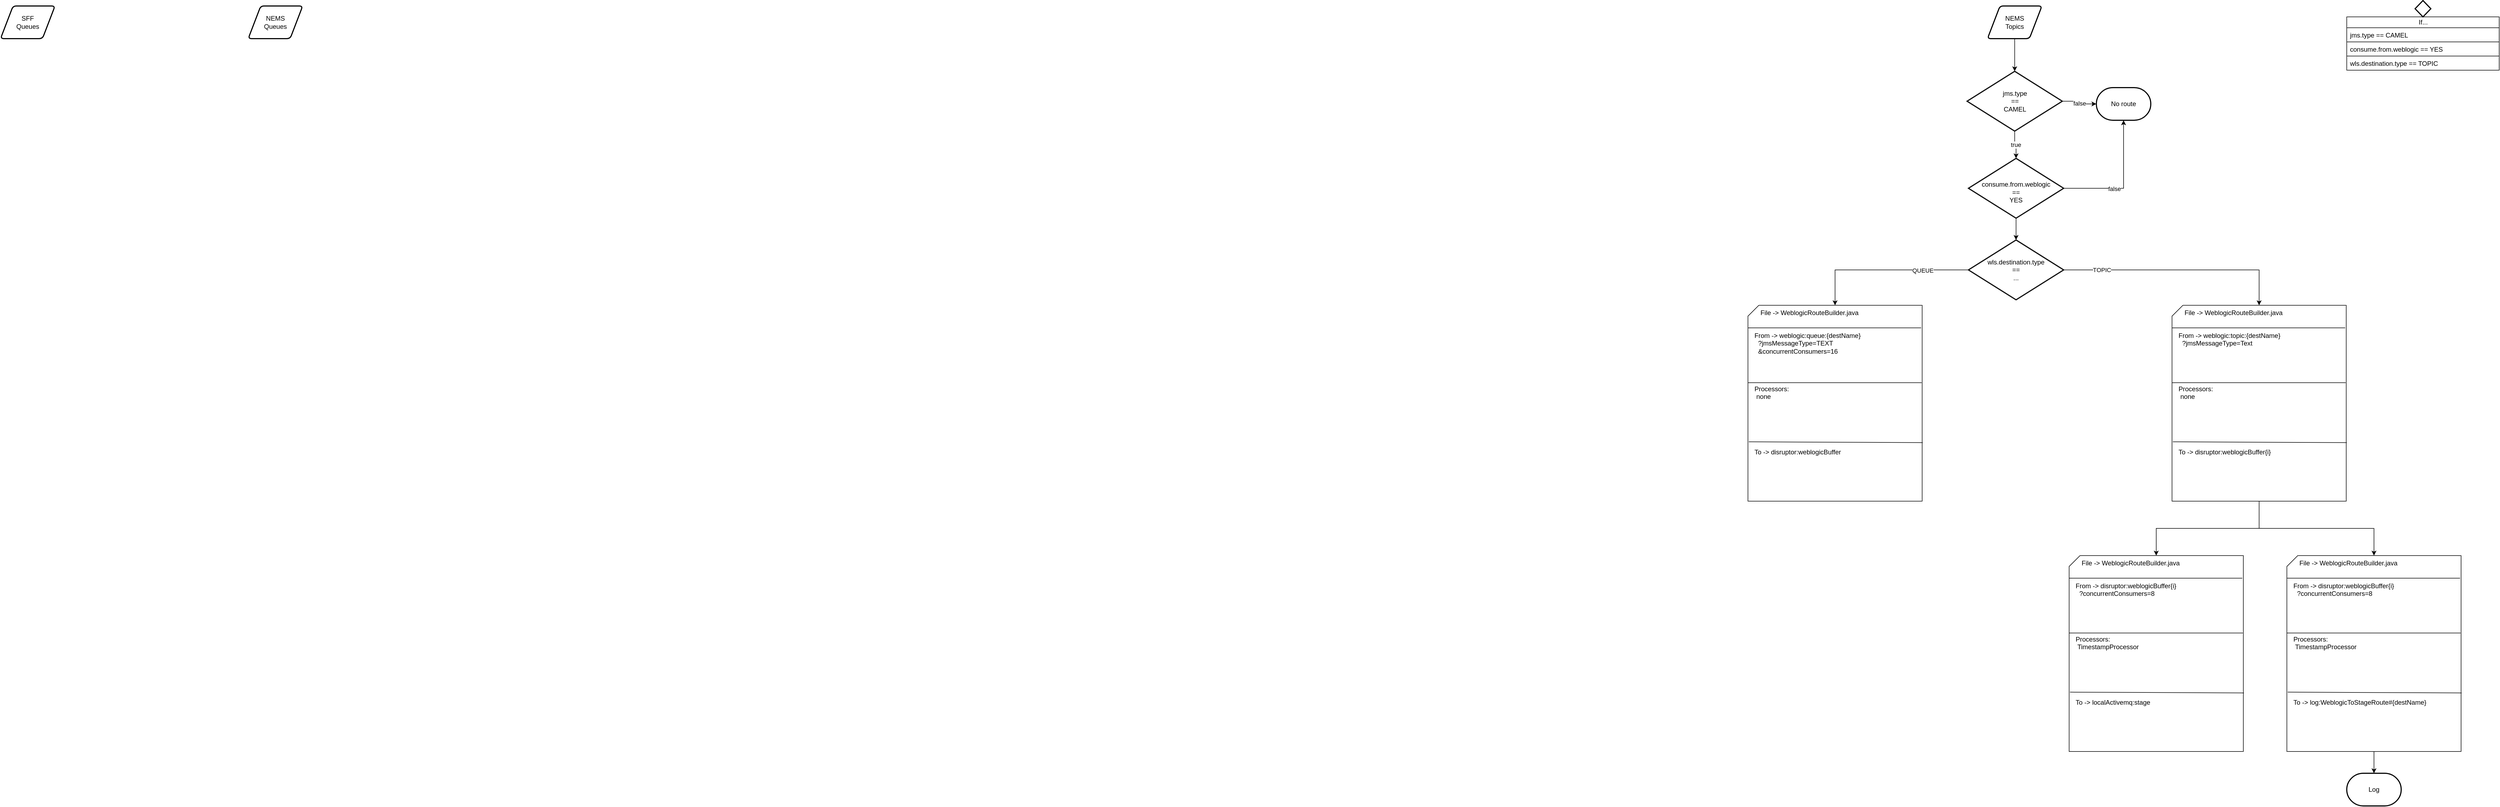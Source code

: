 <mxfile version="21.2.2" type="github">
  <diagram id="C5RBs43oDa-KdzZeNtuy" name="Page-1">
    <mxGraphModel dx="1137" dy="733" grid="1" gridSize="10" guides="1" tooltips="1" connect="1" arrows="1" fold="1" page="1" pageScale="1" pageWidth="4681" pageHeight="3300" math="0" shadow="0">
      <root>
        <mxCell id="WIyWlLk6GJQsqaUBKTNV-0" />
        <mxCell id="WIyWlLk6GJQsqaUBKTNV-1" parent="WIyWlLk6GJQsqaUBKTNV-0" />
        <mxCell id="1s6K8p0i9m4qC-OMNX9N-31" value="" style="group" vertex="1" connectable="0" parent="WIyWlLk6GJQsqaUBKTNV-1">
          <mxGeometry x="4390" y="10" width="280" height="134" as="geometry" />
        </mxCell>
        <mxCell id="1s6K8p0i9m4qC-OMNX9N-26" value="If..." style="swimlane;fontStyle=0;childLayout=stackLayout;horizontal=1;startSize=20;fillColor=default;horizontalStack=0;resizeParent=1;resizeParentMax=0;resizeLast=0;collapsible=1;marginBottom=0;html=1;" vertex="1" parent="1s6K8p0i9m4qC-OMNX9N-31">
          <mxGeometry y="30" width="280" height="98" as="geometry" />
        </mxCell>
        <mxCell id="1s6K8p0i9m4qC-OMNX9N-27" value="jms.type == CAMEL" style="text;strokeColor=default;fillColor=default;align=left;verticalAlign=top;spacingLeft=4;spacingRight=4;overflow=hidden;rotatable=0;points=[[0,0.5],[1,0.5]];portConstraint=eastwest;whiteSpace=wrap;html=1;" vertex="1" parent="1s6K8p0i9m4qC-OMNX9N-26">
          <mxGeometry y="20" width="280" height="26" as="geometry" />
        </mxCell>
        <mxCell id="1s6K8p0i9m4qC-OMNX9N-28" value="consume.from.weblogic == YES" style="text;strokeColor=default;fillColor=default;align=left;verticalAlign=top;spacingLeft=4;spacingRight=4;overflow=hidden;rotatable=0;points=[[0,0.5],[1,0.5]];portConstraint=eastwest;whiteSpace=wrap;html=1;" vertex="1" parent="1s6K8p0i9m4qC-OMNX9N-26">
          <mxGeometry y="46" width="280" height="26" as="geometry" />
        </mxCell>
        <mxCell id="1s6K8p0i9m4qC-OMNX9N-29" value="wls.destination.type == TOPIC" style="text;strokeColor=default;fillColor=default;align=left;verticalAlign=top;spacingLeft=4;spacingRight=4;overflow=hidden;rotatable=0;points=[[0,0.5],[1,0.5]];portConstraint=eastwest;whiteSpace=wrap;html=1;" vertex="1" parent="1s6K8p0i9m4qC-OMNX9N-26">
          <mxGeometry y="72" width="280" height="26" as="geometry" />
        </mxCell>
        <mxCell id="1s6K8p0i9m4qC-OMNX9N-30" value="" style="strokeWidth=2;html=1;shape=mxgraph.flowchart.decision;whiteSpace=wrap;" vertex="1" parent="1s6K8p0i9m4qC-OMNX9N-31">
          <mxGeometry x="125.52" width="28.96" height="30" as="geometry" />
        </mxCell>
        <mxCell id="1s6K8p0i9m4qC-OMNX9N-104" style="edgeStyle=orthogonalEdgeStyle;rounded=0;orthogonalLoop=1;jettySize=auto;html=1;" edge="1" parent="WIyWlLk6GJQsqaUBKTNV-1" source="1s6K8p0i9m4qC-OMNX9N-32" target="1s6K8p0i9m4qC-OMNX9N-103">
          <mxGeometry relative="1" as="geometry" />
        </mxCell>
        <mxCell id="1s6K8p0i9m4qC-OMNX9N-32" value="NEMS&lt;br&gt;Topics" style="shape=parallelogram;html=1;strokeWidth=2;perimeter=parallelogramPerimeter;whiteSpace=wrap;rounded=1;arcSize=12;size=0.23;" vertex="1" parent="WIyWlLk6GJQsqaUBKTNV-1">
          <mxGeometry x="3730" y="20" width="100" height="60" as="geometry" />
        </mxCell>
        <mxCell id="1s6K8p0i9m4qC-OMNX9N-33" value="NEMS&lt;br&gt;Queues" style="shape=parallelogram;html=1;strokeWidth=2;perimeter=parallelogramPerimeter;whiteSpace=wrap;rounded=1;arcSize=12;size=0.23;" vertex="1" parent="WIyWlLk6GJQsqaUBKTNV-1">
          <mxGeometry x="535" y="20" width="100" height="60" as="geometry" />
        </mxCell>
        <mxCell id="1s6K8p0i9m4qC-OMNX9N-34" value="SFF&lt;br&gt;Queues" style="shape=parallelogram;html=1;strokeWidth=2;perimeter=parallelogramPerimeter;whiteSpace=wrap;rounded=1;arcSize=12;size=0.23;" vertex="1" parent="WIyWlLk6GJQsqaUBKTNV-1">
          <mxGeometry x="80" y="20" width="100" height="60" as="geometry" />
        </mxCell>
        <mxCell id="1s6K8p0i9m4qC-OMNX9N-62" value="" style="group" vertex="1" connectable="0" parent="WIyWlLk6GJQsqaUBKTNV-1">
          <mxGeometry x="4069" y="570" width="320" height="360" as="geometry" />
        </mxCell>
        <mxCell id="1s6K8p0i9m4qC-OMNX9N-54" value="" style="verticalLabelPosition=bottom;verticalAlign=top;html=1;shape=card;whiteSpace=wrap;size=20;arcSize=12;" vertex="1" parent="1s6K8p0i9m4qC-OMNX9N-62">
          <mxGeometry width="320" height="360" as="geometry" />
        </mxCell>
        <mxCell id="1s6K8p0i9m4qC-OMNX9N-55" value="From -&amp;gt; weblogic:topic:{destName}&lt;br&gt;&lt;span style=&quot;white-space: pre;&quot;&gt;	&lt;span style=&quot;white-space: pre;&quot;&gt;	&lt;/span&gt;&lt;/span&gt;?jmsMessageType=Text" style="text;html=1;align=left;verticalAlign=top;resizable=0;points=[];autosize=1;strokeColor=none;fillColor=none;labelBackgroundColor=none;" vertex="1" parent="1s6K8p0i9m4qC-OMNX9N-62">
          <mxGeometry x="10" y="41.538" width="210" height="40" as="geometry" />
        </mxCell>
        <mxCell id="1s6K8p0i9m4qC-OMNX9N-58" value="" style="endArrow=none;html=1;rounded=0;exitX=0;exitY=0.395;exitDx=0;exitDy=0;exitPerimeter=0;entryX=0.997;entryY=0.395;entryDx=0;entryDy=0;entryPerimeter=0;" edge="1" parent="1s6K8p0i9m4qC-OMNX9N-62" source="1s6K8p0i9m4qC-OMNX9N-54" target="1s6K8p0i9m4qC-OMNX9N-54">
          <mxGeometry width="50" height="50" relative="1" as="geometry">
            <mxPoint x="20" y="74.851" as="sourcePoint" />
            <mxPoint x="70" y="-14.257" as="targetPoint" />
          </mxGeometry>
        </mxCell>
        <mxCell id="1s6K8p0i9m4qC-OMNX9N-59" value="File -&amp;gt; WeblogicRouteBuilder.java" style="text;html=1;align=left;verticalAlign=top;resizable=0;points=[];autosize=1;strokeColor=none;fillColor=none;labelBackgroundColor=none;" vertex="1" parent="1s6K8p0i9m4qC-OMNX9N-62">
          <mxGeometry x="21" y="0.002" width="200" height="30" as="geometry" />
        </mxCell>
        <mxCell id="1s6K8p0i9m4qC-OMNX9N-60" value="" style="endArrow=none;html=1;rounded=0;exitX=0.005;exitY=0.697;exitDx=0;exitDy=0;exitPerimeter=0;entryX=1.003;entryY=0.701;entryDx=0;entryDy=0;entryPerimeter=0;" edge="1" parent="1s6K8p0i9m4qC-OMNX9N-62" source="1s6K8p0i9m4qC-OMNX9N-54" target="1s6K8p0i9m4qC-OMNX9N-54">
          <mxGeometry width="50" height="50" relative="1" as="geometry">
            <mxPoint x="2" y="235.248" as="sourcePoint" />
            <mxPoint x="320" y="235.248" as="targetPoint" />
          </mxGeometry>
        </mxCell>
        <mxCell id="1s6K8p0i9m4qC-OMNX9N-61" value="To -&amp;gt; disruptor:weblogicBuffer{i}" style="text;html=1;align=left;verticalAlign=top;resizable=0;points=[];autosize=1;strokeColor=none;fillColor=none;labelBackgroundColor=none;" vertex="1" parent="1s6K8p0i9m4qC-OMNX9N-62">
          <mxGeometry x="10" y="255.792" width="190" height="30" as="geometry" />
        </mxCell>
        <mxCell id="1s6K8p0i9m4qC-OMNX9N-78" value="" style="endArrow=none;html=1;rounded=0;exitX=0;exitY=0.451;exitDx=0;exitDy=0;exitPerimeter=0;entryX=0.995;entryY=0.451;entryDx=0;entryDy=0;entryPerimeter=0;" edge="1" parent="1s6K8p0i9m4qC-OMNX9N-62">
          <mxGeometry width="50" height="50" relative="1" as="geometry">
            <mxPoint y="41.538" as="sourcePoint" />
            <mxPoint x="318" y="41.538" as="targetPoint" />
          </mxGeometry>
        </mxCell>
        <mxCell id="1s6K8p0i9m4qC-OMNX9N-79" value="Processors:&lt;br&gt;&lt;span style=&quot;white-space: pre;&quot;&gt;	&lt;/span&gt;none" style="text;html=1;align=left;verticalAlign=top;resizable=0;points=[];autosize=1;strokeColor=none;fillColor=none;labelBackgroundColor=none;" vertex="1" parent="1s6K8p0i9m4qC-OMNX9N-62">
          <mxGeometry x="10" y="139.998" width="90" height="40" as="geometry" />
        </mxCell>
        <mxCell id="1s6K8p0i9m4qC-OMNX9N-80" value="" style="group" vertex="1" connectable="0" parent="WIyWlLk6GJQsqaUBKTNV-1">
          <mxGeometry x="4280" y="1030" width="320" height="360" as="geometry" />
        </mxCell>
        <mxCell id="1s6K8p0i9m4qC-OMNX9N-81" value="" style="verticalLabelPosition=bottom;verticalAlign=top;html=1;shape=card;whiteSpace=wrap;size=20;arcSize=12;" vertex="1" parent="1s6K8p0i9m4qC-OMNX9N-80">
          <mxGeometry width="320" height="360" as="geometry" />
        </mxCell>
        <mxCell id="1s6K8p0i9m4qC-OMNX9N-82" value="From -&amp;gt; disruptor:weblogicBuffer{i}&lt;br&gt;&lt;span style=&quot;white-space: pre;&quot;&gt;	&lt;/span&gt;&lt;span style=&quot;white-space: pre;&quot;&gt;	&lt;/span&gt;?concurrentConsumers=8" style="text;html=1;align=left;verticalAlign=top;resizable=0;points=[];autosize=1;strokeColor=none;fillColor=none;labelBackgroundColor=none;" vertex="1" parent="1s6K8p0i9m4qC-OMNX9N-80">
          <mxGeometry x="10" y="41.538" width="220" height="40" as="geometry" />
        </mxCell>
        <mxCell id="1s6K8p0i9m4qC-OMNX9N-83" value="" style="endArrow=none;html=1;rounded=0;exitX=0;exitY=0.395;exitDx=0;exitDy=0;exitPerimeter=0;entryX=0.997;entryY=0.395;entryDx=0;entryDy=0;entryPerimeter=0;" edge="1" parent="1s6K8p0i9m4qC-OMNX9N-80" source="1s6K8p0i9m4qC-OMNX9N-81" target="1s6K8p0i9m4qC-OMNX9N-81">
          <mxGeometry width="50" height="50" relative="1" as="geometry">
            <mxPoint x="20" y="74.851" as="sourcePoint" />
            <mxPoint x="70" y="-14.257" as="targetPoint" />
          </mxGeometry>
        </mxCell>
        <mxCell id="1s6K8p0i9m4qC-OMNX9N-84" value="File -&amp;gt; WeblogicRouteBuilder.java" style="text;html=1;align=left;verticalAlign=top;resizable=0;points=[];autosize=1;strokeColor=none;fillColor=none;labelBackgroundColor=none;" vertex="1" parent="1s6K8p0i9m4qC-OMNX9N-80">
          <mxGeometry x="21" y="0.002" width="200" height="30" as="geometry" />
        </mxCell>
        <mxCell id="1s6K8p0i9m4qC-OMNX9N-85" value="" style="endArrow=none;html=1;rounded=0;exitX=0.005;exitY=0.697;exitDx=0;exitDy=0;exitPerimeter=0;entryX=1.003;entryY=0.701;entryDx=0;entryDy=0;entryPerimeter=0;" edge="1" parent="1s6K8p0i9m4qC-OMNX9N-80" source="1s6K8p0i9m4qC-OMNX9N-81" target="1s6K8p0i9m4qC-OMNX9N-81">
          <mxGeometry width="50" height="50" relative="1" as="geometry">
            <mxPoint x="2" y="235.248" as="sourcePoint" />
            <mxPoint x="320" y="235.248" as="targetPoint" />
          </mxGeometry>
        </mxCell>
        <mxCell id="1s6K8p0i9m4qC-OMNX9N-86" value="To -&amp;gt; log:WeblogicToStageRoute#{destName}" style="text;html=1;align=left;verticalAlign=top;resizable=0;points=[];autosize=1;strokeColor=none;fillColor=none;labelBackgroundColor=none;" vertex="1" parent="1s6K8p0i9m4qC-OMNX9N-80">
          <mxGeometry x="10" y="255.792" width="270" height="30" as="geometry" />
        </mxCell>
        <mxCell id="1s6K8p0i9m4qC-OMNX9N-87" value="" style="endArrow=none;html=1;rounded=0;exitX=0;exitY=0.451;exitDx=0;exitDy=0;exitPerimeter=0;entryX=0.995;entryY=0.451;entryDx=0;entryDy=0;entryPerimeter=0;" edge="1" parent="1s6K8p0i9m4qC-OMNX9N-80">
          <mxGeometry width="50" height="50" relative="1" as="geometry">
            <mxPoint y="41.538" as="sourcePoint" />
            <mxPoint x="318" y="41.538" as="targetPoint" />
          </mxGeometry>
        </mxCell>
        <mxCell id="1s6K8p0i9m4qC-OMNX9N-88" value="Processors:&lt;br&gt;&lt;span style=&quot;white-space: pre;&quot;&gt;	&lt;/span&gt;TimestampProcessor" style="text;html=1;align=left;verticalAlign=top;resizable=0;points=[];autosize=1;strokeColor=none;fillColor=none;labelBackgroundColor=none;" vertex="1" parent="1s6K8p0i9m4qC-OMNX9N-80">
          <mxGeometry x="10" y="139.998" width="160" height="40" as="geometry" />
        </mxCell>
        <mxCell id="1s6K8p0i9m4qC-OMNX9N-89" style="edgeStyle=orthogonalEdgeStyle;rounded=0;orthogonalLoop=1;jettySize=auto;html=1;exitX=0.5;exitY=1;exitDx=0;exitDy=0;exitPerimeter=0;" edge="1" parent="WIyWlLk6GJQsqaUBKTNV-1" source="1s6K8p0i9m4qC-OMNX9N-54" target="1s6K8p0i9m4qC-OMNX9N-81">
          <mxGeometry relative="1" as="geometry" />
        </mxCell>
        <mxCell id="1s6K8p0i9m4qC-OMNX9N-90" value="Log" style="strokeWidth=2;html=1;shape=mxgraph.flowchart.terminator;whiteSpace=wrap;" vertex="1" parent="WIyWlLk6GJQsqaUBKTNV-1">
          <mxGeometry x="4390" y="1430" width="100" height="60" as="geometry" />
        </mxCell>
        <mxCell id="1s6K8p0i9m4qC-OMNX9N-91" style="edgeStyle=orthogonalEdgeStyle;rounded=0;orthogonalLoop=1;jettySize=auto;html=1;" edge="1" parent="WIyWlLk6GJQsqaUBKTNV-1" source="1s6K8p0i9m4qC-OMNX9N-81" target="1s6K8p0i9m4qC-OMNX9N-90">
          <mxGeometry relative="1" as="geometry" />
        </mxCell>
        <mxCell id="1s6K8p0i9m4qC-OMNX9N-93" value="" style="group" vertex="1" connectable="0" parent="WIyWlLk6GJQsqaUBKTNV-1">
          <mxGeometry x="3880" y="1030" width="320" height="360" as="geometry" />
        </mxCell>
        <mxCell id="1s6K8p0i9m4qC-OMNX9N-94" value="" style="verticalLabelPosition=bottom;verticalAlign=top;html=1;shape=card;whiteSpace=wrap;size=20;arcSize=12;" vertex="1" parent="1s6K8p0i9m4qC-OMNX9N-93">
          <mxGeometry width="320" height="360" as="geometry" />
        </mxCell>
        <mxCell id="1s6K8p0i9m4qC-OMNX9N-95" value="From -&amp;gt; disruptor:weblogicBuffer{i}&lt;br&gt;&lt;span style=&quot;white-space: pre;&quot;&gt;	&lt;/span&gt;&lt;span style=&quot;white-space: pre;&quot;&gt;	&lt;/span&gt;?concurrentConsumers=8" style="text;html=1;align=left;verticalAlign=top;resizable=0;points=[];autosize=1;strokeColor=none;fillColor=none;labelBackgroundColor=none;" vertex="1" parent="1s6K8p0i9m4qC-OMNX9N-93">
          <mxGeometry x="10" y="41.538" width="220" height="40" as="geometry" />
        </mxCell>
        <mxCell id="1s6K8p0i9m4qC-OMNX9N-96" value="" style="endArrow=none;html=1;rounded=0;exitX=0;exitY=0.395;exitDx=0;exitDy=0;exitPerimeter=0;entryX=0.997;entryY=0.395;entryDx=0;entryDy=0;entryPerimeter=0;" edge="1" parent="1s6K8p0i9m4qC-OMNX9N-93" source="1s6K8p0i9m4qC-OMNX9N-94" target="1s6K8p0i9m4qC-OMNX9N-94">
          <mxGeometry width="50" height="50" relative="1" as="geometry">
            <mxPoint x="20" y="74.851" as="sourcePoint" />
            <mxPoint x="70" y="-14.257" as="targetPoint" />
          </mxGeometry>
        </mxCell>
        <mxCell id="1s6K8p0i9m4qC-OMNX9N-97" value="File -&amp;gt; WeblogicRouteBuilder.java" style="text;html=1;align=left;verticalAlign=top;resizable=0;points=[];autosize=1;strokeColor=none;fillColor=none;labelBackgroundColor=none;" vertex="1" parent="1s6K8p0i9m4qC-OMNX9N-93">
          <mxGeometry x="21" y="0.002" width="200" height="30" as="geometry" />
        </mxCell>
        <mxCell id="1s6K8p0i9m4qC-OMNX9N-98" value="" style="endArrow=none;html=1;rounded=0;exitX=0.005;exitY=0.697;exitDx=0;exitDy=0;exitPerimeter=0;entryX=1.003;entryY=0.701;entryDx=0;entryDy=0;entryPerimeter=0;" edge="1" parent="1s6K8p0i9m4qC-OMNX9N-93" source="1s6K8p0i9m4qC-OMNX9N-94" target="1s6K8p0i9m4qC-OMNX9N-94">
          <mxGeometry width="50" height="50" relative="1" as="geometry">
            <mxPoint x="2" y="235.248" as="sourcePoint" />
            <mxPoint x="320" y="235.248" as="targetPoint" />
          </mxGeometry>
        </mxCell>
        <mxCell id="1s6K8p0i9m4qC-OMNX9N-99" value="To -&amp;gt; localActivemq:stage" style="text;html=1;align=left;verticalAlign=top;resizable=0;points=[];autosize=1;strokeColor=none;fillColor=none;labelBackgroundColor=none;" vertex="1" parent="1s6K8p0i9m4qC-OMNX9N-93">
          <mxGeometry x="10" y="255.792" width="160" height="30" as="geometry" />
        </mxCell>
        <mxCell id="1s6K8p0i9m4qC-OMNX9N-100" value="" style="endArrow=none;html=1;rounded=0;exitX=0;exitY=0.451;exitDx=0;exitDy=0;exitPerimeter=0;entryX=0.995;entryY=0.451;entryDx=0;entryDy=0;entryPerimeter=0;" edge="1" parent="1s6K8p0i9m4qC-OMNX9N-93">
          <mxGeometry width="50" height="50" relative="1" as="geometry">
            <mxPoint y="41.538" as="sourcePoint" />
            <mxPoint x="318" y="41.538" as="targetPoint" />
          </mxGeometry>
        </mxCell>
        <mxCell id="1s6K8p0i9m4qC-OMNX9N-101" value="Processors:&lt;br&gt;&lt;span style=&quot;white-space: pre;&quot;&gt;	&lt;/span&gt;TimestampProcessor" style="text;html=1;align=left;verticalAlign=top;resizable=0;points=[];autosize=1;strokeColor=none;fillColor=none;labelBackgroundColor=none;" vertex="1" parent="1s6K8p0i9m4qC-OMNX9N-93">
          <mxGeometry x="10" y="139.998" width="160" height="40" as="geometry" />
        </mxCell>
        <mxCell id="1s6K8p0i9m4qC-OMNX9N-102" style="edgeStyle=orthogonalEdgeStyle;rounded=0;orthogonalLoop=1;jettySize=auto;html=1;exitX=0.5;exitY=1;exitDx=0;exitDy=0;exitPerimeter=0;" edge="1" parent="WIyWlLk6GJQsqaUBKTNV-1" source="1s6K8p0i9m4qC-OMNX9N-54" target="1s6K8p0i9m4qC-OMNX9N-94">
          <mxGeometry relative="1" as="geometry" />
        </mxCell>
        <mxCell id="1s6K8p0i9m4qC-OMNX9N-106" value="true" style="edgeStyle=orthogonalEdgeStyle;rounded=0;orthogonalLoop=1;jettySize=auto;html=1;" edge="1" parent="WIyWlLk6GJQsqaUBKTNV-1" source="1s6K8p0i9m4qC-OMNX9N-103" target="1s6K8p0i9m4qC-OMNX9N-105">
          <mxGeometry relative="1" as="geometry" />
        </mxCell>
        <mxCell id="1s6K8p0i9m4qC-OMNX9N-109" style="edgeStyle=orthogonalEdgeStyle;rounded=0;orthogonalLoop=1;jettySize=auto;html=1;" edge="1" parent="WIyWlLk6GJQsqaUBKTNV-1" source="1s6K8p0i9m4qC-OMNX9N-103" target="1s6K8p0i9m4qC-OMNX9N-108">
          <mxGeometry relative="1" as="geometry" />
        </mxCell>
        <mxCell id="1s6K8p0i9m4qC-OMNX9N-110" value="false" style="edgeLabel;html=1;align=center;verticalAlign=middle;resizable=0;points=[];" vertex="1" connectable="0" parent="1s6K8p0i9m4qC-OMNX9N-109">
          <mxGeometry x="0.034" relative="1" as="geometry">
            <mxPoint as="offset" />
          </mxGeometry>
        </mxCell>
        <mxCell id="1s6K8p0i9m4qC-OMNX9N-103" value="jms.type&lt;br&gt;==&lt;br&gt;CAMEL" style="strokeWidth=2;html=1;shape=mxgraph.flowchart.decision;whiteSpace=wrap;" vertex="1" parent="WIyWlLk6GJQsqaUBKTNV-1">
          <mxGeometry x="3692.5" y="140" width="175" height="110" as="geometry" />
        </mxCell>
        <mxCell id="1s6K8p0i9m4qC-OMNX9N-111" style="edgeStyle=orthogonalEdgeStyle;rounded=0;orthogonalLoop=1;jettySize=auto;html=1;" edge="1" parent="WIyWlLk6GJQsqaUBKTNV-1" source="1s6K8p0i9m4qC-OMNX9N-105" target="1s6K8p0i9m4qC-OMNX9N-108">
          <mxGeometry relative="1" as="geometry" />
        </mxCell>
        <mxCell id="1s6K8p0i9m4qC-OMNX9N-112" value="false" style="edgeLabel;html=1;align=center;verticalAlign=middle;resizable=0;points=[];" vertex="1" connectable="0" parent="1s6K8p0i9m4qC-OMNX9N-111">
          <mxGeometry x="-0.208" y="-1" relative="1" as="geometry">
            <mxPoint as="offset" />
          </mxGeometry>
        </mxCell>
        <mxCell id="1s6K8p0i9m4qC-OMNX9N-114" style="edgeStyle=orthogonalEdgeStyle;rounded=0;orthogonalLoop=1;jettySize=auto;html=1;" edge="1" parent="WIyWlLk6GJQsqaUBKTNV-1" source="1s6K8p0i9m4qC-OMNX9N-105" target="1s6K8p0i9m4qC-OMNX9N-113">
          <mxGeometry relative="1" as="geometry" />
        </mxCell>
        <mxCell id="1s6K8p0i9m4qC-OMNX9N-105" value="&lt;br&gt;consume.from.weblogic&lt;br&gt;==&lt;br&gt;YES" style="strokeWidth=2;html=1;shape=mxgraph.flowchart.decision;whiteSpace=wrap;verticalAlign=middle;" vertex="1" parent="WIyWlLk6GJQsqaUBKTNV-1">
          <mxGeometry x="3695" y="300" width="175" height="110" as="geometry" />
        </mxCell>
        <mxCell id="1s6K8p0i9m4qC-OMNX9N-108" value="No route" style="strokeWidth=2;html=1;shape=mxgraph.flowchart.terminator;whiteSpace=wrap;" vertex="1" parent="WIyWlLk6GJQsqaUBKTNV-1">
          <mxGeometry x="3930" y="170" width="100" height="60" as="geometry" />
        </mxCell>
        <mxCell id="1s6K8p0i9m4qC-OMNX9N-115" style="edgeStyle=orthogonalEdgeStyle;rounded=0;orthogonalLoop=1;jettySize=auto;html=1;" edge="1" parent="WIyWlLk6GJQsqaUBKTNV-1" source="1s6K8p0i9m4qC-OMNX9N-113" target="1s6K8p0i9m4qC-OMNX9N-54">
          <mxGeometry relative="1" as="geometry" />
        </mxCell>
        <mxCell id="1s6K8p0i9m4qC-OMNX9N-116" value="TOPIC" style="edgeLabel;html=1;align=center;verticalAlign=middle;resizable=0;points=[];" vertex="1" connectable="0" parent="1s6K8p0i9m4qC-OMNX9N-115">
          <mxGeometry x="-0.671" relative="1" as="geometry">
            <mxPoint as="offset" />
          </mxGeometry>
        </mxCell>
        <mxCell id="1s6K8p0i9m4qC-OMNX9N-126" style="edgeStyle=orthogonalEdgeStyle;rounded=0;orthogonalLoop=1;jettySize=auto;html=1;" edge="1" parent="WIyWlLk6GJQsqaUBKTNV-1" source="1s6K8p0i9m4qC-OMNX9N-113" target="1s6K8p0i9m4qC-OMNX9N-118">
          <mxGeometry relative="1" as="geometry" />
        </mxCell>
        <mxCell id="1s6K8p0i9m4qC-OMNX9N-127" value="QUEUE" style="edgeLabel;html=1;align=center;verticalAlign=middle;resizable=0;points=[];" vertex="1" connectable="0" parent="1s6K8p0i9m4qC-OMNX9N-126">
          <mxGeometry x="-0.456" y="1" relative="1" as="geometry">
            <mxPoint as="offset" />
          </mxGeometry>
        </mxCell>
        <mxCell id="1s6K8p0i9m4qC-OMNX9N-113" value="wls.destination.type&lt;br&gt;==&lt;br&gt;..." style="strokeWidth=2;html=1;shape=mxgraph.flowchart.decision;whiteSpace=wrap;verticalAlign=middle;" vertex="1" parent="WIyWlLk6GJQsqaUBKTNV-1">
          <mxGeometry x="3695" y="450" width="175" height="110" as="geometry" />
        </mxCell>
        <mxCell id="1s6K8p0i9m4qC-OMNX9N-117" value="" style="group" vertex="1" connectable="0" parent="WIyWlLk6GJQsqaUBKTNV-1">
          <mxGeometry x="3290" y="570" width="320" height="360" as="geometry" />
        </mxCell>
        <mxCell id="1s6K8p0i9m4qC-OMNX9N-118" value="" style="verticalLabelPosition=bottom;verticalAlign=top;html=1;shape=card;whiteSpace=wrap;size=20;arcSize=12;" vertex="1" parent="1s6K8p0i9m4qC-OMNX9N-117">
          <mxGeometry width="320" height="360" as="geometry" />
        </mxCell>
        <mxCell id="1s6K8p0i9m4qC-OMNX9N-119" value="From -&amp;gt; weblogic:queue:{destName}&lt;br&gt;&lt;span style=&quot;white-space: pre;&quot;&gt;	&lt;span style=&quot;white-space: pre;&quot;&gt;	&lt;/span&gt;&lt;/span&gt;?jmsMessageType=TEXT&lt;br&gt;&lt;span style=&quot;white-space: pre;&quot;&gt;	&lt;/span&gt;&lt;span style=&quot;white-space: pre;&quot;&gt;	&lt;/span&gt;&amp;amp;concurrentConsumers=16" style="text;html=1;align=left;verticalAlign=top;resizable=0;points=[];autosize=1;strokeColor=none;fillColor=none;labelBackgroundColor=none;" vertex="1" parent="1s6K8p0i9m4qC-OMNX9N-117">
          <mxGeometry x="10" y="41.538" width="220" height="60" as="geometry" />
        </mxCell>
        <mxCell id="1s6K8p0i9m4qC-OMNX9N-120" value="" style="endArrow=none;html=1;rounded=0;exitX=0;exitY=0.395;exitDx=0;exitDy=0;exitPerimeter=0;entryX=0.997;entryY=0.395;entryDx=0;entryDy=0;entryPerimeter=0;" edge="1" parent="1s6K8p0i9m4qC-OMNX9N-117" source="1s6K8p0i9m4qC-OMNX9N-118" target="1s6K8p0i9m4qC-OMNX9N-118">
          <mxGeometry width="50" height="50" relative="1" as="geometry">
            <mxPoint x="20" y="74.851" as="sourcePoint" />
            <mxPoint x="70" y="-14.257" as="targetPoint" />
          </mxGeometry>
        </mxCell>
        <mxCell id="1s6K8p0i9m4qC-OMNX9N-121" value="File -&amp;gt; WeblogicRouteBuilder.java" style="text;html=1;align=left;verticalAlign=top;resizable=0;points=[];autosize=1;strokeColor=none;fillColor=none;labelBackgroundColor=none;" vertex="1" parent="1s6K8p0i9m4qC-OMNX9N-117">
          <mxGeometry x="21" y="0.002" width="200" height="30" as="geometry" />
        </mxCell>
        <mxCell id="1s6K8p0i9m4qC-OMNX9N-122" value="" style="endArrow=none;html=1;rounded=0;exitX=0.005;exitY=0.697;exitDx=0;exitDy=0;exitPerimeter=0;entryX=1.003;entryY=0.701;entryDx=0;entryDy=0;entryPerimeter=0;" edge="1" parent="1s6K8p0i9m4qC-OMNX9N-117" source="1s6K8p0i9m4qC-OMNX9N-118" target="1s6K8p0i9m4qC-OMNX9N-118">
          <mxGeometry width="50" height="50" relative="1" as="geometry">
            <mxPoint x="2" y="235.248" as="sourcePoint" />
            <mxPoint x="320" y="235.248" as="targetPoint" />
          </mxGeometry>
        </mxCell>
        <mxCell id="1s6K8p0i9m4qC-OMNX9N-123" value="To -&amp;gt; disruptor:weblogicBuffer" style="text;html=1;align=left;verticalAlign=top;resizable=0;points=[];autosize=1;strokeColor=none;fillColor=none;labelBackgroundColor=none;" vertex="1" parent="1s6K8p0i9m4qC-OMNX9N-117">
          <mxGeometry x="10" y="255.792" width="180" height="30" as="geometry" />
        </mxCell>
        <mxCell id="1s6K8p0i9m4qC-OMNX9N-124" value="" style="endArrow=none;html=1;rounded=0;exitX=0;exitY=0.451;exitDx=0;exitDy=0;exitPerimeter=0;entryX=0.995;entryY=0.451;entryDx=0;entryDy=0;entryPerimeter=0;" edge="1" parent="1s6K8p0i9m4qC-OMNX9N-117">
          <mxGeometry width="50" height="50" relative="1" as="geometry">
            <mxPoint y="41.538" as="sourcePoint" />
            <mxPoint x="318" y="41.538" as="targetPoint" />
          </mxGeometry>
        </mxCell>
        <mxCell id="1s6K8p0i9m4qC-OMNX9N-125" value="Processors:&lt;br&gt;&lt;span style=&quot;white-space: pre;&quot;&gt;	&lt;/span&gt;none" style="text;html=1;align=left;verticalAlign=top;resizable=0;points=[];autosize=1;strokeColor=none;fillColor=none;labelBackgroundColor=none;" vertex="1" parent="1s6K8p0i9m4qC-OMNX9N-117">
          <mxGeometry x="10" y="139.998" width="90" height="40" as="geometry" />
        </mxCell>
      </root>
    </mxGraphModel>
  </diagram>
</mxfile>
